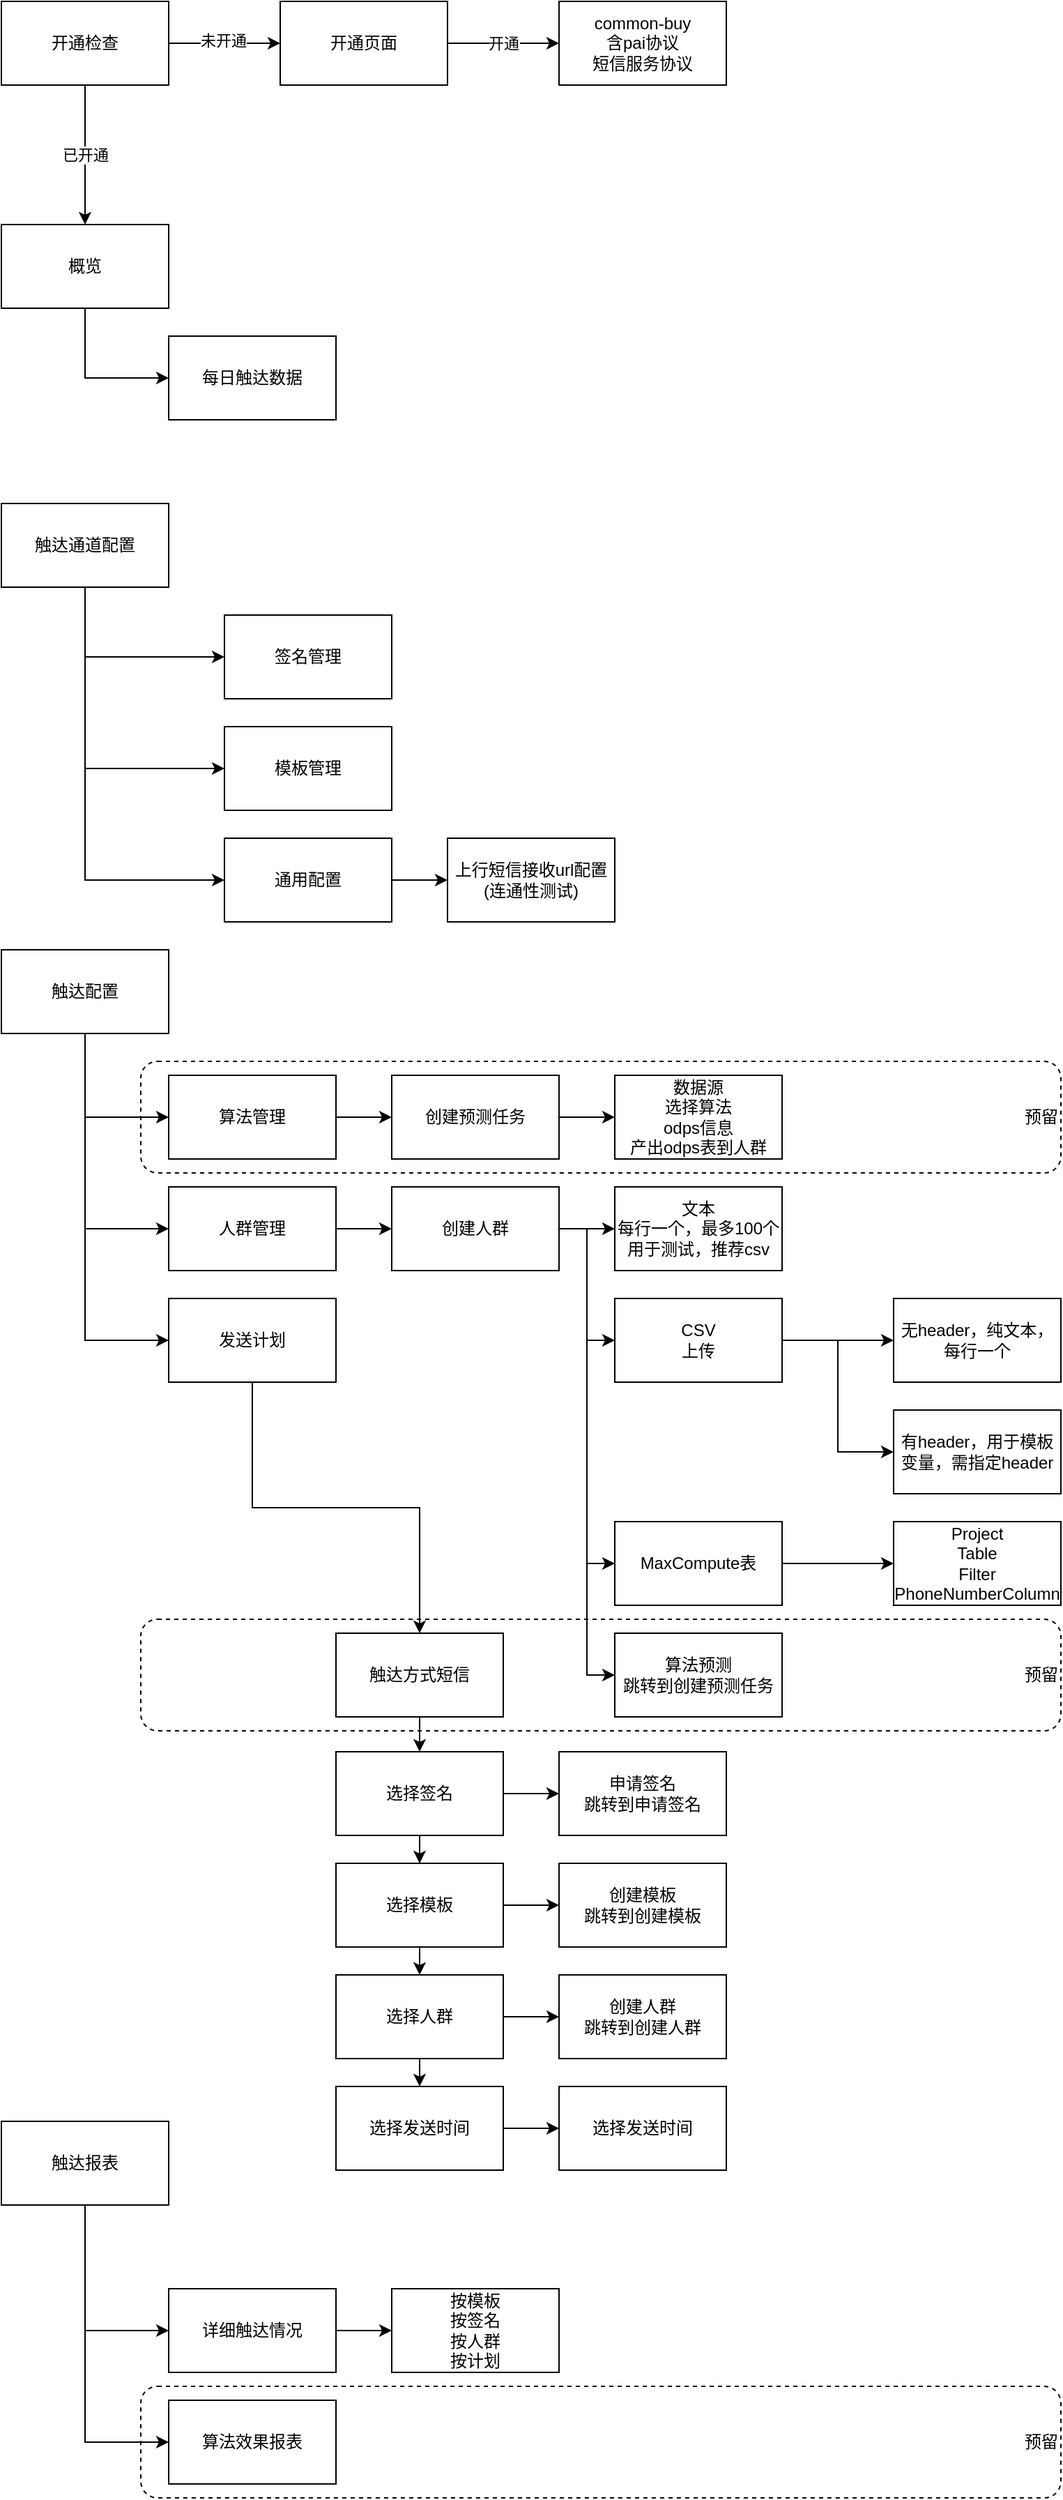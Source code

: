 <mxfile version="16.4.5" type="github">
  <diagram id="9x3DfPa3m4sZbwJUDKDn" name="Page-1">
    <mxGraphModel dx="1797" dy="2131" grid="1" gridSize="10" guides="1" tooltips="1" connect="1" arrows="1" fold="1" page="1" pageScale="1" pageWidth="850" pageHeight="1100" math="0" shadow="0">
      <root>
        <mxCell id="0" />
        <mxCell id="1" parent="0" />
        <mxCell id="aHprD63tJQG5kSXRpksl-100" value="预留" style="rounded=1;whiteSpace=wrap;html=1;dashed=1;align=right;" vertex="1" parent="1">
          <mxGeometry x="180" y="1590" width="660" height="80" as="geometry" />
        </mxCell>
        <mxCell id="aHprD63tJQG5kSXRpksl-68" value="预留" style="rounded=1;whiteSpace=wrap;html=1;dashed=1;align=right;" vertex="1" parent="1">
          <mxGeometry x="180" y="1040" width="660" height="80" as="geometry" />
        </mxCell>
        <mxCell id="aHprD63tJQG5kSXRpksl-66" value="预留" style="rounded=1;whiteSpace=wrap;html=1;dashed=1;align=right;" vertex="1" parent="1">
          <mxGeometry x="180" y="640" width="660" height="80" as="geometry" />
        </mxCell>
        <mxCell id="aHprD63tJQG5kSXRpksl-3" style="edgeStyle=orthogonalEdgeStyle;rounded=0;orthogonalLoop=1;jettySize=auto;html=1;exitX=0.5;exitY=1;exitDx=0;exitDy=0;entryX=0;entryY=0.5;entryDx=0;entryDy=0;" edge="1" parent="1" source="aHprD63tJQG5kSXRpksl-1" target="aHprD63tJQG5kSXRpksl-2">
          <mxGeometry relative="1" as="geometry" />
        </mxCell>
        <mxCell id="aHprD63tJQG5kSXRpksl-1" value="概览" style="rounded=0;whiteSpace=wrap;html=1;" vertex="1" parent="1">
          <mxGeometry x="80" y="40" width="120" height="60" as="geometry" />
        </mxCell>
        <mxCell id="aHprD63tJQG5kSXRpksl-2" value="每日触达数据" style="rounded=0;whiteSpace=wrap;html=1;" vertex="1" parent="1">
          <mxGeometry x="200" y="120" width="120" height="60" as="geometry" />
        </mxCell>
        <mxCell id="aHprD63tJQG5kSXRpksl-10" style="edgeStyle=orthogonalEdgeStyle;rounded=0;orthogonalLoop=1;jettySize=auto;html=1;exitX=0.5;exitY=1;exitDx=0;exitDy=0;entryX=0;entryY=0.5;entryDx=0;entryDy=0;" edge="1" parent="1" source="aHprD63tJQG5kSXRpksl-4" target="aHprD63tJQG5kSXRpksl-9">
          <mxGeometry relative="1" as="geometry" />
        </mxCell>
        <mxCell id="aHprD63tJQG5kSXRpksl-12" style="edgeStyle=orthogonalEdgeStyle;rounded=0;orthogonalLoop=1;jettySize=auto;html=1;exitX=0.5;exitY=1;exitDx=0;exitDy=0;entryX=0;entryY=0.5;entryDx=0;entryDy=0;" edge="1" parent="1" source="aHprD63tJQG5kSXRpksl-4" target="aHprD63tJQG5kSXRpksl-11">
          <mxGeometry relative="1" as="geometry" />
        </mxCell>
        <mxCell id="aHprD63tJQG5kSXRpksl-46" style="edgeStyle=orthogonalEdgeStyle;rounded=0;orthogonalLoop=1;jettySize=auto;html=1;exitX=0.5;exitY=1;exitDx=0;exitDy=0;entryX=0;entryY=0.5;entryDx=0;entryDy=0;" edge="1" parent="1" source="aHprD63tJQG5kSXRpksl-4" target="aHprD63tJQG5kSXRpksl-45">
          <mxGeometry relative="1" as="geometry" />
        </mxCell>
        <mxCell id="aHprD63tJQG5kSXRpksl-4" value="触达配置" style="rounded=0;whiteSpace=wrap;html=1;" vertex="1" parent="1">
          <mxGeometry x="80" y="560" width="120" height="60" as="geometry" />
        </mxCell>
        <mxCell id="aHprD63tJQG5kSXRpksl-5" value="签名管理" style="rounded=0;whiteSpace=wrap;html=1;" vertex="1" parent="1">
          <mxGeometry x="240" y="320" width="120" height="60" as="geometry" />
        </mxCell>
        <mxCell id="aHprD63tJQG5kSXRpksl-7" value="模板管理" style="rounded=0;whiteSpace=wrap;html=1;" vertex="1" parent="1">
          <mxGeometry x="240" y="400" width="120" height="60" as="geometry" />
        </mxCell>
        <mxCell id="aHprD63tJQG5kSXRpksl-14" value="" style="edgeStyle=orthogonalEdgeStyle;rounded=0;orthogonalLoop=1;jettySize=auto;html=1;" edge="1" parent="1" source="aHprD63tJQG5kSXRpksl-9" target="aHprD63tJQG5kSXRpksl-13">
          <mxGeometry relative="1" as="geometry" />
        </mxCell>
        <mxCell id="aHprD63tJQG5kSXRpksl-9" value="人群管理" style="rounded=0;whiteSpace=wrap;html=1;" vertex="1" parent="1">
          <mxGeometry x="200" y="730" width="120" height="60" as="geometry" />
        </mxCell>
        <mxCell id="aHprD63tJQG5kSXRpksl-27" value="" style="edgeStyle=orthogonalEdgeStyle;rounded=0;orthogonalLoop=1;jettySize=auto;html=1;entryX=0.5;entryY=0;entryDx=0;entryDy=0;" edge="1" parent="1" source="aHprD63tJQG5kSXRpksl-11" target="aHprD63tJQG5kSXRpksl-85">
          <mxGeometry relative="1" as="geometry" />
        </mxCell>
        <mxCell id="aHprD63tJQG5kSXRpksl-11" value="发送计划" style="rounded=0;whiteSpace=wrap;html=1;" vertex="1" parent="1">
          <mxGeometry x="200" y="810" width="120" height="60" as="geometry" />
        </mxCell>
        <mxCell id="aHprD63tJQG5kSXRpksl-16" value="" style="edgeStyle=orthogonalEdgeStyle;rounded=0;orthogonalLoop=1;jettySize=auto;html=1;" edge="1" parent="1" source="aHprD63tJQG5kSXRpksl-13" target="aHprD63tJQG5kSXRpksl-15">
          <mxGeometry relative="1" as="geometry" />
        </mxCell>
        <mxCell id="aHprD63tJQG5kSXRpksl-18" style="edgeStyle=orthogonalEdgeStyle;rounded=0;orthogonalLoop=1;jettySize=auto;html=1;exitX=1;exitY=0.5;exitDx=0;exitDy=0;entryX=0;entryY=0.5;entryDx=0;entryDy=0;" edge="1" parent="1" source="aHprD63tJQG5kSXRpksl-13" target="aHprD63tJQG5kSXRpksl-17">
          <mxGeometry relative="1" as="geometry" />
        </mxCell>
        <mxCell id="aHprD63tJQG5kSXRpksl-21" style="edgeStyle=orthogonalEdgeStyle;rounded=0;orthogonalLoop=1;jettySize=auto;html=1;exitX=1;exitY=0.5;exitDx=0;exitDy=0;entryX=0;entryY=0.5;entryDx=0;entryDy=0;" edge="1" parent="1" source="aHprD63tJQG5kSXRpksl-13" target="aHprD63tJQG5kSXRpksl-20">
          <mxGeometry relative="1" as="geometry" />
        </mxCell>
        <mxCell id="aHprD63tJQG5kSXRpksl-44" style="edgeStyle=orthogonalEdgeStyle;rounded=0;orthogonalLoop=1;jettySize=auto;html=1;exitX=1;exitY=0.5;exitDx=0;exitDy=0;entryX=0;entryY=0.5;entryDx=0;entryDy=0;" edge="1" parent="1" source="aHprD63tJQG5kSXRpksl-13" target="aHprD63tJQG5kSXRpksl-43">
          <mxGeometry relative="1" as="geometry" />
        </mxCell>
        <mxCell id="aHprD63tJQG5kSXRpksl-13" value="创建人群" style="rounded=0;whiteSpace=wrap;html=1;" vertex="1" parent="1">
          <mxGeometry x="360" y="730" width="120" height="60" as="geometry" />
        </mxCell>
        <mxCell id="aHprD63tJQG5kSXRpksl-15" value="文本&lt;br&gt;每行一个，最多100个&lt;br&gt;用于测试，推荐csv" style="rounded=0;whiteSpace=wrap;html=1;" vertex="1" parent="1">
          <mxGeometry x="520" y="730" width="120" height="60" as="geometry" />
        </mxCell>
        <mxCell id="aHprD63tJQG5kSXRpksl-60" value="" style="edgeStyle=orthogonalEdgeStyle;rounded=0;orthogonalLoop=1;jettySize=auto;html=1;" edge="1" parent="1" source="aHprD63tJQG5kSXRpksl-17" target="aHprD63tJQG5kSXRpksl-59">
          <mxGeometry relative="1" as="geometry" />
        </mxCell>
        <mxCell id="aHprD63tJQG5kSXRpksl-65" style="edgeStyle=orthogonalEdgeStyle;rounded=0;orthogonalLoop=1;jettySize=auto;html=1;exitX=1;exitY=0.5;exitDx=0;exitDy=0;entryX=0;entryY=0.5;entryDx=0;entryDy=0;" edge="1" parent="1" source="aHprD63tJQG5kSXRpksl-17" target="aHprD63tJQG5kSXRpksl-61">
          <mxGeometry relative="1" as="geometry" />
        </mxCell>
        <mxCell id="aHprD63tJQG5kSXRpksl-17" value="CSV&lt;br&gt;上传" style="rounded=0;whiteSpace=wrap;html=1;" vertex="1" parent="1">
          <mxGeometry x="520" y="810" width="120" height="60" as="geometry" />
        </mxCell>
        <mxCell id="aHprD63tJQG5kSXRpksl-23" value="" style="edgeStyle=orthogonalEdgeStyle;rounded=0;orthogonalLoop=1;jettySize=auto;html=1;" edge="1" parent="1" source="aHprD63tJQG5kSXRpksl-20" target="aHprD63tJQG5kSXRpksl-22">
          <mxGeometry relative="1" as="geometry" />
        </mxCell>
        <mxCell id="aHprD63tJQG5kSXRpksl-20" value="MaxCompute表" style="rounded=0;whiteSpace=wrap;html=1;" vertex="1" parent="1">
          <mxGeometry x="520" y="970" width="120" height="60" as="geometry" />
        </mxCell>
        <mxCell id="aHprD63tJQG5kSXRpksl-22" value="Project&lt;br&gt;Table&lt;br&gt;Filter&lt;br&gt;PhoneNumberColumn" style="rounded=0;whiteSpace=wrap;html=1;" vertex="1" parent="1">
          <mxGeometry x="720" y="970" width="120" height="60" as="geometry" />
        </mxCell>
        <mxCell id="aHprD63tJQG5kSXRpksl-29" value="" style="edgeStyle=orthogonalEdgeStyle;rounded=0;orthogonalLoop=1;jettySize=auto;html=1;" edge="1" parent="1" source="aHprD63tJQG5kSXRpksl-26" target="aHprD63tJQG5kSXRpksl-28">
          <mxGeometry relative="1" as="geometry" />
        </mxCell>
        <mxCell id="aHprD63tJQG5kSXRpksl-31" style="edgeStyle=orthogonalEdgeStyle;rounded=0;orthogonalLoop=1;jettySize=auto;html=1;exitX=0.5;exitY=1;exitDx=0;exitDy=0;" edge="1" parent="1" source="aHprD63tJQG5kSXRpksl-26" target="aHprD63tJQG5kSXRpksl-30">
          <mxGeometry relative="1" as="geometry" />
        </mxCell>
        <mxCell id="aHprD63tJQG5kSXRpksl-26" value="选择签名" style="rounded=0;whiteSpace=wrap;html=1;" vertex="1" parent="1">
          <mxGeometry x="320" y="1135" width="120" height="60" as="geometry" />
        </mxCell>
        <mxCell id="aHprD63tJQG5kSXRpksl-28" value="申请签名&lt;br&gt;跳转到申请签名" style="rounded=0;whiteSpace=wrap;html=1;" vertex="1" parent="1">
          <mxGeometry x="480" y="1135" width="120" height="60" as="geometry" />
        </mxCell>
        <mxCell id="aHprD63tJQG5kSXRpksl-33" style="edgeStyle=orthogonalEdgeStyle;rounded=0;orthogonalLoop=1;jettySize=auto;html=1;exitX=1;exitY=0.5;exitDx=0;exitDy=0;entryX=0;entryY=0.5;entryDx=0;entryDy=0;" edge="1" parent="1" source="aHprD63tJQG5kSXRpksl-30" target="aHprD63tJQG5kSXRpksl-32">
          <mxGeometry relative="1" as="geometry" />
        </mxCell>
        <mxCell id="aHprD63tJQG5kSXRpksl-35" style="edgeStyle=orthogonalEdgeStyle;rounded=0;orthogonalLoop=1;jettySize=auto;html=1;exitX=0.5;exitY=1;exitDx=0;exitDy=0;entryX=0.5;entryY=0;entryDx=0;entryDy=0;" edge="1" parent="1" source="aHprD63tJQG5kSXRpksl-30" target="aHprD63tJQG5kSXRpksl-34">
          <mxGeometry relative="1" as="geometry" />
        </mxCell>
        <mxCell id="aHprD63tJQG5kSXRpksl-30" value="选择模板" style="rounded=0;whiteSpace=wrap;html=1;" vertex="1" parent="1">
          <mxGeometry x="320" y="1215" width="120" height="60" as="geometry" />
        </mxCell>
        <mxCell id="aHprD63tJQG5kSXRpksl-32" value="创建模板&lt;br&gt;跳转到创建模板" style="rounded=0;whiteSpace=wrap;html=1;" vertex="1" parent="1">
          <mxGeometry x="480" y="1215" width="120" height="60" as="geometry" />
        </mxCell>
        <mxCell id="aHprD63tJQG5kSXRpksl-37" style="edgeStyle=orthogonalEdgeStyle;rounded=0;orthogonalLoop=1;jettySize=auto;html=1;exitX=1;exitY=0.5;exitDx=0;exitDy=0;" edge="1" parent="1" source="aHprD63tJQG5kSXRpksl-34" target="aHprD63tJQG5kSXRpksl-36">
          <mxGeometry relative="1" as="geometry" />
        </mxCell>
        <mxCell id="aHprD63tJQG5kSXRpksl-40" style="edgeStyle=orthogonalEdgeStyle;rounded=0;orthogonalLoop=1;jettySize=auto;html=1;exitX=0.5;exitY=1;exitDx=0;exitDy=0;entryX=0.5;entryY=0;entryDx=0;entryDy=0;" edge="1" parent="1" source="aHprD63tJQG5kSXRpksl-34" target="aHprD63tJQG5kSXRpksl-39">
          <mxGeometry relative="1" as="geometry" />
        </mxCell>
        <mxCell id="aHprD63tJQG5kSXRpksl-34" value="选择人群" style="rounded=0;whiteSpace=wrap;html=1;" vertex="1" parent="1">
          <mxGeometry x="320" y="1295" width="120" height="60" as="geometry" />
        </mxCell>
        <mxCell id="aHprD63tJQG5kSXRpksl-36" value="创建人群&lt;br&gt;跳转到创建人群" style="rounded=0;whiteSpace=wrap;html=1;" vertex="1" parent="1">
          <mxGeometry x="480" y="1295" width="120" height="60" as="geometry" />
        </mxCell>
        <mxCell id="aHprD63tJQG5kSXRpksl-42" style="edgeStyle=orthogonalEdgeStyle;rounded=0;orthogonalLoop=1;jettySize=auto;html=1;exitX=1;exitY=0.5;exitDx=0;exitDy=0;entryX=0;entryY=0.5;entryDx=0;entryDy=0;" edge="1" parent="1" source="aHprD63tJQG5kSXRpksl-39" target="aHprD63tJQG5kSXRpksl-41">
          <mxGeometry relative="1" as="geometry" />
        </mxCell>
        <mxCell id="aHprD63tJQG5kSXRpksl-39" value="选择发送时间" style="rounded=0;whiteSpace=wrap;html=1;" vertex="1" parent="1">
          <mxGeometry x="320" y="1375" width="120" height="60" as="geometry" />
        </mxCell>
        <mxCell id="aHprD63tJQG5kSXRpksl-41" value="选择发送时间" style="rounded=0;whiteSpace=wrap;html=1;" vertex="1" parent="1">
          <mxGeometry x="480" y="1375" width="120" height="60" as="geometry" />
        </mxCell>
        <mxCell id="aHprD63tJQG5kSXRpksl-43" value="算法预测&lt;br&gt;跳转到创建预测任务" style="rounded=0;whiteSpace=wrap;html=1;" vertex="1" parent="1">
          <mxGeometry x="520" y="1050" width="120" height="60" as="geometry" />
        </mxCell>
        <mxCell id="aHprD63tJQG5kSXRpksl-48" value="" style="edgeStyle=orthogonalEdgeStyle;rounded=0;orthogonalLoop=1;jettySize=auto;html=1;" edge="1" parent="1" source="aHprD63tJQG5kSXRpksl-45" target="aHprD63tJQG5kSXRpksl-47">
          <mxGeometry relative="1" as="geometry" />
        </mxCell>
        <mxCell id="aHprD63tJQG5kSXRpksl-45" value="算法管理" style="rounded=0;whiteSpace=wrap;html=1;" vertex="1" parent="1">
          <mxGeometry x="200" y="650" width="120" height="60" as="geometry" />
        </mxCell>
        <mxCell id="aHprD63tJQG5kSXRpksl-50" value="" style="edgeStyle=orthogonalEdgeStyle;rounded=0;orthogonalLoop=1;jettySize=auto;html=1;" edge="1" parent="1" source="aHprD63tJQG5kSXRpksl-47" target="aHprD63tJQG5kSXRpksl-49">
          <mxGeometry relative="1" as="geometry" />
        </mxCell>
        <mxCell id="aHprD63tJQG5kSXRpksl-47" value="创建预测任务" style="rounded=0;whiteSpace=wrap;html=1;" vertex="1" parent="1">
          <mxGeometry x="360" y="650" width="120" height="60" as="geometry" />
        </mxCell>
        <mxCell id="aHprD63tJQG5kSXRpksl-49" value="数据源&lt;br&gt;选择算法&lt;br&gt;odps信息&lt;br&gt;产出odps表到人群" style="rounded=0;whiteSpace=wrap;html=1;" vertex="1" parent="1">
          <mxGeometry x="520" y="650" width="120" height="60" as="geometry" />
        </mxCell>
        <mxCell id="aHprD63tJQG5kSXRpksl-59" value="无header，纯文本，每行一个" style="rounded=0;whiteSpace=wrap;html=1;" vertex="1" parent="1">
          <mxGeometry x="720" y="810" width="120" height="60" as="geometry" />
        </mxCell>
        <mxCell id="aHprD63tJQG5kSXRpksl-61" value="有header，用于模板变量，需指定header" style="rounded=0;whiteSpace=wrap;html=1;" vertex="1" parent="1">
          <mxGeometry x="720" y="890" width="120" height="60" as="geometry" />
        </mxCell>
        <mxCell id="aHprD63tJQG5kSXRpksl-71" value="" style="edgeStyle=orthogonalEdgeStyle;rounded=0;orthogonalLoop=1;jettySize=auto;html=1;" edge="1" parent="1" source="aHprD63tJQG5kSXRpksl-69" target="aHprD63tJQG5kSXRpksl-70">
          <mxGeometry relative="1" as="geometry" />
        </mxCell>
        <mxCell id="aHprD63tJQG5kSXRpksl-72" value="未开通" style="edgeLabel;html=1;align=center;verticalAlign=middle;resizable=0;points=[];" vertex="1" connectable="0" parent="aHprD63tJQG5kSXRpksl-71">
          <mxGeometry x="-0.025" y="2" relative="1" as="geometry">
            <mxPoint as="offset" />
          </mxGeometry>
        </mxCell>
        <mxCell id="aHprD63tJQG5kSXRpksl-75" value="已开通" style="edgeStyle=orthogonalEdgeStyle;rounded=0;orthogonalLoop=1;jettySize=auto;html=1;exitX=0.5;exitY=1;exitDx=0;exitDy=0;" edge="1" parent="1" source="aHprD63tJQG5kSXRpksl-69" target="aHprD63tJQG5kSXRpksl-1">
          <mxGeometry relative="1" as="geometry" />
        </mxCell>
        <mxCell id="aHprD63tJQG5kSXRpksl-69" value="开通检查" style="rounded=0;whiteSpace=wrap;html=1;" vertex="1" parent="1">
          <mxGeometry x="80" y="-120" width="120" height="60" as="geometry" />
        </mxCell>
        <mxCell id="aHprD63tJQG5kSXRpksl-74" value="开通" style="edgeStyle=orthogonalEdgeStyle;rounded=0;orthogonalLoop=1;jettySize=auto;html=1;exitX=1;exitY=0.5;exitDx=0;exitDy=0;entryX=0;entryY=0.5;entryDx=0;entryDy=0;" edge="1" parent="1" source="aHprD63tJQG5kSXRpksl-70" target="aHprD63tJQG5kSXRpksl-73">
          <mxGeometry relative="1" as="geometry" />
        </mxCell>
        <mxCell id="aHprD63tJQG5kSXRpksl-70" value="开通页面" style="rounded=0;whiteSpace=wrap;html=1;" vertex="1" parent="1">
          <mxGeometry x="280" y="-120" width="120" height="60" as="geometry" />
        </mxCell>
        <mxCell id="aHprD63tJQG5kSXRpksl-73" value="common-buy&lt;br&gt;含pai协议&lt;br&gt;短信服务协议" style="rounded=0;whiteSpace=wrap;html=1;" vertex="1" parent="1">
          <mxGeometry x="480" y="-120" width="120" height="60" as="geometry" />
        </mxCell>
        <mxCell id="aHprD63tJQG5kSXRpksl-79" style="edgeStyle=orthogonalEdgeStyle;rounded=0;orthogonalLoop=1;jettySize=auto;html=1;exitX=0.5;exitY=1;exitDx=0;exitDy=0;entryX=0;entryY=0.5;entryDx=0;entryDy=0;" edge="1" parent="1" source="aHprD63tJQG5kSXRpksl-77" target="aHprD63tJQG5kSXRpksl-78">
          <mxGeometry relative="1" as="geometry" />
        </mxCell>
        <mxCell id="aHprD63tJQG5kSXRpksl-99" style="edgeStyle=orthogonalEdgeStyle;rounded=0;orthogonalLoop=1;jettySize=auto;html=1;exitX=0.5;exitY=1;exitDx=0;exitDy=0;entryX=0;entryY=0.5;entryDx=0;entryDy=0;" edge="1" parent="1" source="aHprD63tJQG5kSXRpksl-77" target="aHprD63tJQG5kSXRpksl-98">
          <mxGeometry relative="1" as="geometry" />
        </mxCell>
        <mxCell id="aHprD63tJQG5kSXRpksl-77" value="触达报表" style="rounded=0;whiteSpace=wrap;html=1;" vertex="1" parent="1">
          <mxGeometry x="80" y="1400" width="120" height="60" as="geometry" />
        </mxCell>
        <mxCell id="aHprD63tJQG5kSXRpksl-81" value="" style="edgeStyle=orthogonalEdgeStyle;rounded=0;orthogonalLoop=1;jettySize=auto;html=1;" edge="1" parent="1" source="aHprD63tJQG5kSXRpksl-78" target="aHprD63tJQG5kSXRpksl-80">
          <mxGeometry relative="1" as="geometry" />
        </mxCell>
        <mxCell id="aHprD63tJQG5kSXRpksl-78" value="详细触达情况" style="rounded=0;whiteSpace=wrap;html=1;" vertex="1" parent="1">
          <mxGeometry x="200" y="1520" width="120" height="60" as="geometry" />
        </mxCell>
        <mxCell id="aHprD63tJQG5kSXRpksl-80" value="按模板&lt;br&gt;按签名&lt;br&gt;按人群&lt;br&gt;按计划" style="rounded=0;whiteSpace=wrap;html=1;" vertex="1" parent="1">
          <mxGeometry x="360" y="1520" width="120" height="60" as="geometry" />
        </mxCell>
        <mxCell id="aHprD63tJQG5kSXRpksl-90" value="" style="edgeStyle=orthogonalEdgeStyle;rounded=0;orthogonalLoop=1;jettySize=auto;html=1;" edge="1" parent="1" source="aHprD63tJQG5kSXRpksl-83" target="aHprD63tJQG5kSXRpksl-89">
          <mxGeometry relative="1" as="geometry" />
        </mxCell>
        <mxCell id="aHprD63tJQG5kSXRpksl-83" value="通用配置" style="rounded=0;whiteSpace=wrap;html=1;" vertex="1" parent="1">
          <mxGeometry x="240" y="480" width="120" height="60" as="geometry" />
        </mxCell>
        <mxCell id="aHprD63tJQG5kSXRpksl-86" style="edgeStyle=orthogonalEdgeStyle;rounded=0;orthogonalLoop=1;jettySize=auto;html=1;exitX=0.5;exitY=1;exitDx=0;exitDy=0;entryX=0.5;entryY=0;entryDx=0;entryDy=0;" edge="1" parent="1" source="aHprD63tJQG5kSXRpksl-85" target="aHprD63tJQG5kSXRpksl-26">
          <mxGeometry relative="1" as="geometry" />
        </mxCell>
        <mxCell id="aHprD63tJQG5kSXRpksl-85" value="触达方式短信" style="rounded=0;whiteSpace=wrap;html=1;" vertex="1" parent="1">
          <mxGeometry x="320" y="1050" width="120" height="60" as="geometry" />
        </mxCell>
        <mxCell id="aHprD63tJQG5kSXRpksl-89" value="上行短信接收url配置&lt;br&gt;(连通性测试)" style="rounded=0;whiteSpace=wrap;html=1;" vertex="1" parent="1">
          <mxGeometry x="400" y="480" width="120" height="60" as="geometry" />
        </mxCell>
        <mxCell id="aHprD63tJQG5kSXRpksl-95" style="edgeStyle=orthogonalEdgeStyle;rounded=0;orthogonalLoop=1;jettySize=auto;html=1;exitX=0.5;exitY=1;exitDx=0;exitDy=0;entryX=0;entryY=0.5;entryDx=0;entryDy=0;" edge="1" parent="1" source="aHprD63tJQG5kSXRpksl-93" target="aHprD63tJQG5kSXRpksl-5">
          <mxGeometry relative="1" as="geometry" />
        </mxCell>
        <mxCell id="aHprD63tJQG5kSXRpksl-96" style="edgeStyle=orthogonalEdgeStyle;rounded=0;orthogonalLoop=1;jettySize=auto;html=1;exitX=0.5;exitY=1;exitDx=0;exitDy=0;entryX=0;entryY=0.5;entryDx=0;entryDy=0;" edge="1" parent="1" source="aHprD63tJQG5kSXRpksl-93" target="aHprD63tJQG5kSXRpksl-7">
          <mxGeometry relative="1" as="geometry" />
        </mxCell>
        <mxCell id="aHprD63tJQG5kSXRpksl-97" style="edgeStyle=orthogonalEdgeStyle;rounded=0;orthogonalLoop=1;jettySize=auto;html=1;exitX=0.5;exitY=1;exitDx=0;exitDy=0;entryX=0;entryY=0.5;entryDx=0;entryDy=0;" edge="1" parent="1" source="aHprD63tJQG5kSXRpksl-93" target="aHprD63tJQG5kSXRpksl-83">
          <mxGeometry relative="1" as="geometry" />
        </mxCell>
        <mxCell id="aHprD63tJQG5kSXRpksl-93" value="触达通道配置" style="rounded=0;whiteSpace=wrap;html=1;" vertex="1" parent="1">
          <mxGeometry x="80" y="240" width="120" height="60" as="geometry" />
        </mxCell>
        <mxCell id="aHprD63tJQG5kSXRpksl-98" value="算法效果报表" style="rounded=0;whiteSpace=wrap;html=1;" vertex="1" parent="1">
          <mxGeometry x="200" y="1600" width="120" height="60" as="geometry" />
        </mxCell>
      </root>
    </mxGraphModel>
  </diagram>
</mxfile>
